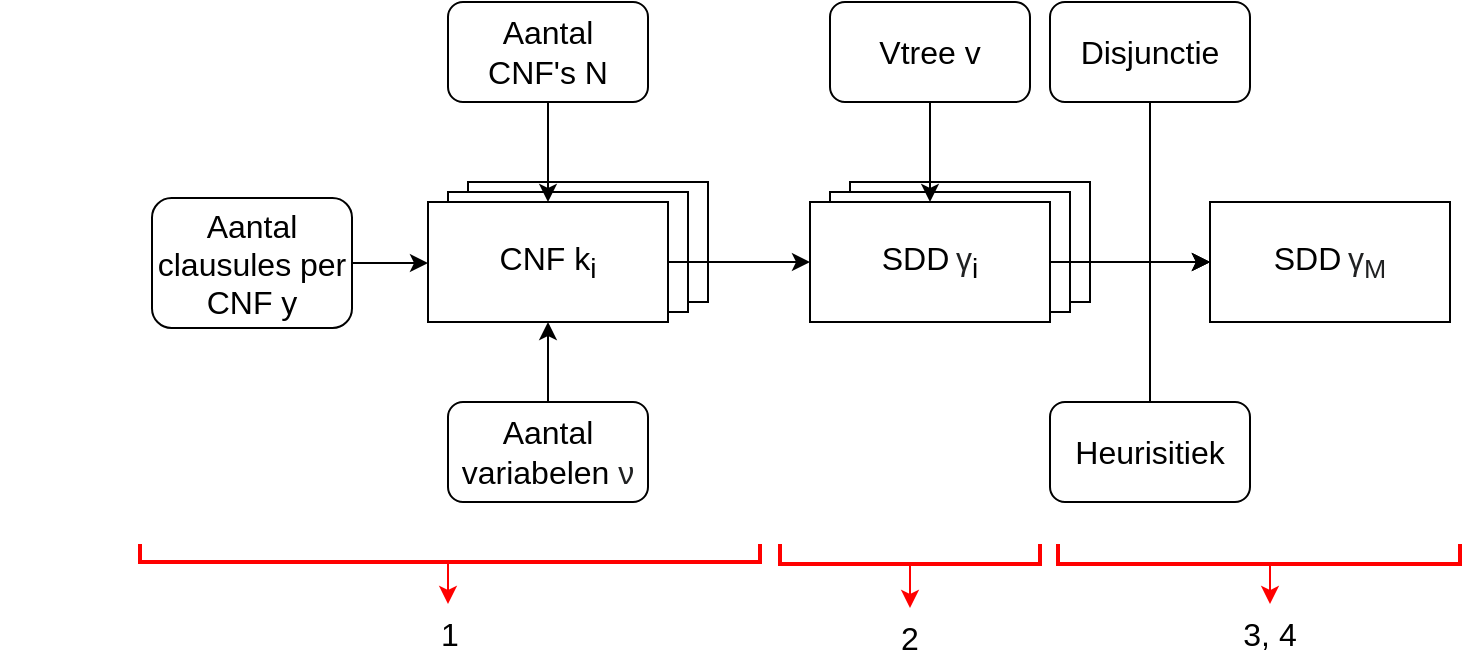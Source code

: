 <mxfile version="24.4.8" type="device">
  <diagram name="Pagina-1" id="V3WfqM-thNujFk5MW7UW">
    <mxGraphModel dx="1362" dy="767" grid="1" gridSize="10" guides="1" tooltips="1" connect="1" arrows="1" fold="1" page="1" pageScale="1" pageWidth="827" pageHeight="1169" math="0" shadow="0">
      <root>
        <mxCell id="0" />
        <mxCell id="1" parent="0" />
        <mxCell id="f-qYm4Km7zCYaurgx8sc-17" value="SDD" style="rounded=0;whiteSpace=wrap;html=1;" parent="1" vertex="1">
          <mxGeometry x="445" y="200" width="120" height="60" as="geometry" />
        </mxCell>
        <mxCell id="f-qYm4Km7zCYaurgx8sc-16" value="SDD" style="rounded=0;whiteSpace=wrap;html=1;" parent="1" vertex="1">
          <mxGeometry x="435" y="205" width="120" height="60" as="geometry" />
        </mxCell>
        <mxCell id="f-qYm4Km7zCYaurgx8sc-15" value="CNF" style="rounded=0;whiteSpace=wrap;html=1;" parent="1" vertex="1">
          <mxGeometry x="254" y="200" width="120" height="60" as="geometry" />
        </mxCell>
        <mxCell id="f-qYm4Km7zCYaurgx8sc-14" value="CNF" style="rounded=0;whiteSpace=wrap;html=1;" parent="1" vertex="1">
          <mxGeometry x="244" y="205" width="120" height="60" as="geometry" />
        </mxCell>
        <mxCell id="f-qYm4Km7zCYaurgx8sc-13" style="edgeStyle=orthogonalEdgeStyle;rounded=0;orthogonalLoop=1;jettySize=auto;html=1;exitX=1;exitY=0.5;exitDx=0;exitDy=0;entryX=0;entryY=0.5;entryDx=0;entryDy=0;" parent="1" source="f-qYm4Km7zCYaurgx8sc-1" target="f-qYm4Km7zCYaurgx8sc-12" edge="1">
          <mxGeometry relative="1" as="geometry" />
        </mxCell>
        <mxCell id="f-qYm4Km7zCYaurgx8sc-1" value="&lt;font style=&quot;&quot;&gt;&lt;span style=&quot;font-size: 16px;&quot;&gt;CNF &lt;/span&gt;&lt;font style=&quot;font-size: 16px;&quot;&gt;k&lt;/font&gt;&lt;sub style=&quot;&quot;&gt;&lt;font style=&quot;font-size: 14px;&quot;&gt;i&lt;/font&gt;&lt;/sub&gt;&lt;/font&gt;" style="rounded=0;whiteSpace=wrap;html=1;" parent="1" vertex="1">
          <mxGeometry x="234" y="210" width="120" height="60" as="geometry" />
        </mxCell>
        <mxCell id="f-qYm4Km7zCYaurgx8sc-9" style="edgeStyle=orthogonalEdgeStyle;rounded=0;orthogonalLoop=1;jettySize=auto;html=1;exitX=0.5;exitY=1;exitDx=0;exitDy=0;entryX=0.5;entryY=0;entryDx=0;entryDy=0;" parent="1" source="f-qYm4Km7zCYaurgx8sc-3" target="f-qYm4Km7zCYaurgx8sc-1" edge="1">
          <mxGeometry relative="1" as="geometry" />
        </mxCell>
        <mxCell id="f-qYm4Km7zCYaurgx8sc-3" value="&lt;font style=&quot;font-size: 16px;&quot;&gt;Aantal CNF&#39;s&amp;nbsp;&lt;span style=&quot;background-color: initial;&quot;&gt;N&lt;/span&gt;&lt;/font&gt;" style="rounded=1;whiteSpace=wrap;html=1;gradientColor=none;fillColor=default;" parent="1" vertex="1">
          <mxGeometry x="244" y="110" width="100" height="50" as="geometry" />
        </mxCell>
        <mxCell id="f-qYm4Km7zCYaurgx8sc-11" style="edgeStyle=orthogonalEdgeStyle;rounded=0;orthogonalLoop=1;jettySize=auto;html=1;exitX=1;exitY=0.5;exitDx=0;exitDy=0;entryX=0;entryY=0.5;entryDx=0;entryDy=0;" parent="1" source="f-qYm4Km7zCYaurgx8sc-5" target="f-qYm4Km7zCYaurgx8sc-1" edge="1">
          <mxGeometry relative="1" as="geometry" />
        </mxCell>
        <mxCell id="f-qYm4Km7zCYaurgx8sc-5" value="&lt;font style=&quot;font-size: 16px;&quot;&gt;Aantal clausules per CNF y&lt;/font&gt;" style="rounded=1;whiteSpace=wrap;html=1;" parent="1" vertex="1">
          <mxGeometry x="96" y="208" width="100" height="65" as="geometry" />
        </mxCell>
        <mxCell id="f-qYm4Km7zCYaurgx8sc-10" style="edgeStyle=orthogonalEdgeStyle;rounded=0;orthogonalLoop=1;jettySize=auto;html=1;exitX=0.5;exitY=0;exitDx=0;exitDy=0;entryX=0.5;entryY=1;entryDx=0;entryDy=0;" parent="1" source="f-qYm4Km7zCYaurgx8sc-8" target="f-qYm4Km7zCYaurgx8sc-1" edge="1">
          <mxGeometry relative="1" as="geometry" />
        </mxCell>
        <mxCell id="f-qYm4Km7zCYaurgx8sc-8" value="&lt;font style=&quot;font-size: 16px;&quot;&gt;Aantal variabelen&amp;nbsp;&lt;/font&gt;&lt;span style=&quot;color: rgb(32, 33, 34); font-family: sans-serif; font-size: 16px; text-align: start; background-color: rgb(255, 255, 255);&quot;&gt;ν&lt;/span&gt;" style="rounded=1;whiteSpace=wrap;html=1;" parent="1" vertex="1">
          <mxGeometry x="244" y="310" width="100" height="50" as="geometry" />
        </mxCell>
        <mxCell id="f-qYm4Km7zCYaurgx8sc-19" style="edgeStyle=orthogonalEdgeStyle;rounded=0;orthogonalLoop=1;jettySize=auto;html=1;exitX=1;exitY=0.5;exitDx=0;exitDy=0;entryX=0;entryY=0.5;entryDx=0;entryDy=0;" parent="1" source="f-qYm4Km7zCYaurgx8sc-12" target="f-qYm4Km7zCYaurgx8sc-18" edge="1">
          <mxGeometry relative="1" as="geometry" />
        </mxCell>
        <mxCell id="f-qYm4Km7zCYaurgx8sc-12" value="&lt;font style=&quot;font-size: 16px;&quot;&gt;SDD&lt;/font&gt;&amp;nbsp;&lt;span style=&quot;color: rgb(32, 33, 34); font-family: sans-serif; font-size: 16px; text-align: start; background-color: rgb(255, 255, 255);&quot;&gt;γ&lt;/span&gt;&lt;span style=&quot;text-align: start; white-space-collapse: preserve;&quot;&gt;&lt;sub style=&quot;&quot;&gt;&lt;font style=&quot;font-size: 14px;&quot;&gt;i&lt;/font&gt;&lt;/sub&gt;&lt;/span&gt;" style="rounded=0;whiteSpace=wrap;html=1;" parent="1" vertex="1">
          <mxGeometry x="425" y="210" width="120" height="60" as="geometry" />
        </mxCell>
        <mxCell id="f-qYm4Km7zCYaurgx8sc-18" value="&lt;font style=&quot;font-size: 16px;&quot;&gt;SDD&lt;/font&gt;&amp;nbsp;&lt;span style=&quot;color: rgb(32, 33, 34); font-family: sans-serif; font-size: 16px; text-align: start; background-color: rgb(255, 255, 255);&quot;&gt;γ&lt;sub&gt;M&lt;/sub&gt;&lt;/span&gt;" style="rounded=0;whiteSpace=wrap;html=1;" parent="1" vertex="1">
          <mxGeometry x="625" y="210" width="120" height="60" as="geometry" />
        </mxCell>
        <mxCell id="f-qYm4Km7zCYaurgx8sc-22" style="edgeStyle=orthogonalEdgeStyle;rounded=0;orthogonalLoop=1;jettySize=auto;html=1;exitX=0.5;exitY=1;exitDx=0;exitDy=0;" parent="1" source="f-qYm4Km7zCYaurgx8sc-21" edge="1">
          <mxGeometry relative="1" as="geometry">
            <mxPoint x="625.0" y="240" as="targetPoint" />
            <Array as="points">
              <mxPoint x="595" y="240" />
            </Array>
          </mxGeometry>
        </mxCell>
        <mxCell id="f-qYm4Km7zCYaurgx8sc-21" value="&lt;span style=&quot;font-size: 16px;&quot;&gt;Disjunctie&lt;/span&gt;" style="rounded=1;whiteSpace=wrap;html=1;gradientColor=none;fillColor=default;" parent="1" vertex="1">
          <mxGeometry x="545" y="110" width="100" height="50" as="geometry" />
        </mxCell>
        <mxCell id="fE1abJo1LZpxFFLuJoo8-2" style="edgeStyle=orthogonalEdgeStyle;rounded=0;orthogonalLoop=1;jettySize=auto;html=1;exitX=0.5;exitY=0;exitDx=0;exitDy=0;entryX=0;entryY=0.5;entryDx=0;entryDy=0;" parent="1" source="fE1abJo1LZpxFFLuJoo8-1" target="f-qYm4Km7zCYaurgx8sc-18" edge="1">
          <mxGeometry relative="1" as="geometry" />
        </mxCell>
        <mxCell id="fE1abJo1LZpxFFLuJoo8-1" value="&lt;font style=&quot;font-size: 16px;&quot;&gt;Heurisitiek&lt;/font&gt;" style="rounded=1;whiteSpace=wrap;html=1;gradientColor=none;fillColor=default;" parent="1" vertex="1">
          <mxGeometry x="545" y="310" width="100" height="50" as="geometry" />
        </mxCell>
        <mxCell id="fE1abJo1LZpxFFLuJoo8-4" style="edgeStyle=orthogonalEdgeStyle;rounded=0;orthogonalLoop=1;jettySize=auto;html=1;exitX=0.5;exitY=1;exitDx=0;exitDy=0;entryX=0.5;entryY=0;entryDx=0;entryDy=0;" parent="1" source="fE1abJo1LZpxFFLuJoo8-3" target="f-qYm4Km7zCYaurgx8sc-12" edge="1">
          <mxGeometry relative="1" as="geometry" />
        </mxCell>
        <mxCell id="fE1abJo1LZpxFFLuJoo8-3" value="&lt;font style=&quot;font-size: 16px;&quot;&gt;Vtree v&lt;/font&gt;" style="rounded=1;whiteSpace=wrap;html=1;gradientColor=none;fillColor=default;" parent="1" vertex="1">
          <mxGeometry x="435" y="110" width="100" height="50" as="geometry" />
        </mxCell>
        <mxCell id="S2wWeGkoHn_2y6ia53Fw-5" style="edgeStyle=orthogonalEdgeStyle;rounded=0;orthogonalLoop=1;jettySize=auto;html=1;exitX=0.5;exitY=1;exitDx=0;exitDy=0;entryX=0.5;entryY=0;entryDx=0;entryDy=0;strokeColor=#FF0000;" parent="1" edge="1">
          <mxGeometry relative="1" as="geometry">
            <mxPoint x="244" y="411" as="targetPoint" />
            <mxPoint x="261.5" y="390" as="sourcePoint" />
          </mxGeometry>
        </mxCell>
        <mxCell id="S2wWeGkoHn_2y6ia53Fw-4" value="" style="rounded=0;whiteSpace=wrap;html=1;strokeColor=#ff0000;fillColor=none;strokeWidth=2;" parent="1" vertex="1">
          <mxGeometry x="90" y="371" width="310" height="19" as="geometry" />
        </mxCell>
        <mxCell id="S2wWeGkoHn_2y6ia53Fw-6" value="&lt;font style=&quot;font-size: 16px;&quot;&gt;1&lt;/font&gt;" style="rounded=1;whiteSpace=wrap;html=1;strokeWidth=0;fillColor=none;strokeColor=none;" parent="1" vertex="1">
          <mxGeometry x="220" y="411" width="50" height="30" as="geometry" />
        </mxCell>
        <mxCell id="S2wWeGkoHn_2y6ia53Fw-12" style="edgeStyle=orthogonalEdgeStyle;rounded=0;orthogonalLoop=1;jettySize=auto;html=1;exitX=0.5;exitY=1;exitDx=0;exitDy=0;entryX=0.5;entryY=0;entryDx=0;entryDy=0;strokeColor=#FF0000;" parent="1" source="S2wWeGkoHn_2y6ia53Fw-13" target="S2wWeGkoHn_2y6ia53Fw-14" edge="1">
          <mxGeometry relative="1" as="geometry">
            <mxPoint x="545" y="586" as="targetPoint" />
          </mxGeometry>
        </mxCell>
        <mxCell id="S2wWeGkoHn_2y6ia53Fw-13" value="" style="rounded=0;whiteSpace=wrap;html=1;strokeColor=#ff0000;fillColor=none;strokeWidth=2;" parent="1" vertex="1">
          <mxGeometry x="410" y="371" width="130" height="20" as="geometry" />
        </mxCell>
        <mxCell id="S2wWeGkoHn_2y6ia53Fw-14" value="&lt;font style=&quot;font-size: 16px;&quot;&gt;2&lt;/font&gt;" style="rounded=1;whiteSpace=wrap;html=1;strokeWidth=0;fillColor=none;strokeColor=none;" parent="1" vertex="1">
          <mxGeometry x="450" y="413" width="50" height="30" as="geometry" />
        </mxCell>
        <mxCell id="S2wWeGkoHn_2y6ia53Fw-16" style="edgeStyle=orthogonalEdgeStyle;rounded=0;orthogonalLoop=1;jettySize=auto;html=1;exitX=0.5;exitY=1;exitDx=0;exitDy=0;entryX=0.5;entryY=0;entryDx=0;entryDy=0;strokeColor=#FF0000;" parent="1" source="S2wWeGkoHn_2y6ia53Fw-17" target="S2wWeGkoHn_2y6ia53Fw-18" edge="1">
          <mxGeometry relative="1" as="geometry">
            <mxPoint x="684" y="586" as="targetPoint" />
          </mxGeometry>
        </mxCell>
        <mxCell id="S2wWeGkoHn_2y6ia53Fw-17" value="" style="rounded=0;whiteSpace=wrap;html=1;strokeColor=#ff0000;fillColor=none;strokeWidth=2;" parent="1" vertex="1">
          <mxGeometry x="549" y="371" width="201" height="20" as="geometry" />
        </mxCell>
        <mxCell id="S2wWeGkoHn_2y6ia53Fw-18" value="&lt;font style=&quot;font-size: 16px;&quot;&gt;3, 4&lt;/font&gt;" style="rounded=1;whiteSpace=wrap;html=1;strokeWidth=0;fillColor=none;strokeColor=none;" parent="1" vertex="1">
          <mxGeometry x="630" y="411" width="50" height="30" as="geometry" />
        </mxCell>
        <mxCell id="S2wWeGkoHn_2y6ia53Fw-7" value="" style="rounded=0;whiteSpace=wrap;html=1;strokeColor=none;fillColor=default;" parent="1" vertex="1">
          <mxGeometry x="20" y="361" width="740" height="20" as="geometry" />
        </mxCell>
      </root>
    </mxGraphModel>
  </diagram>
</mxfile>
